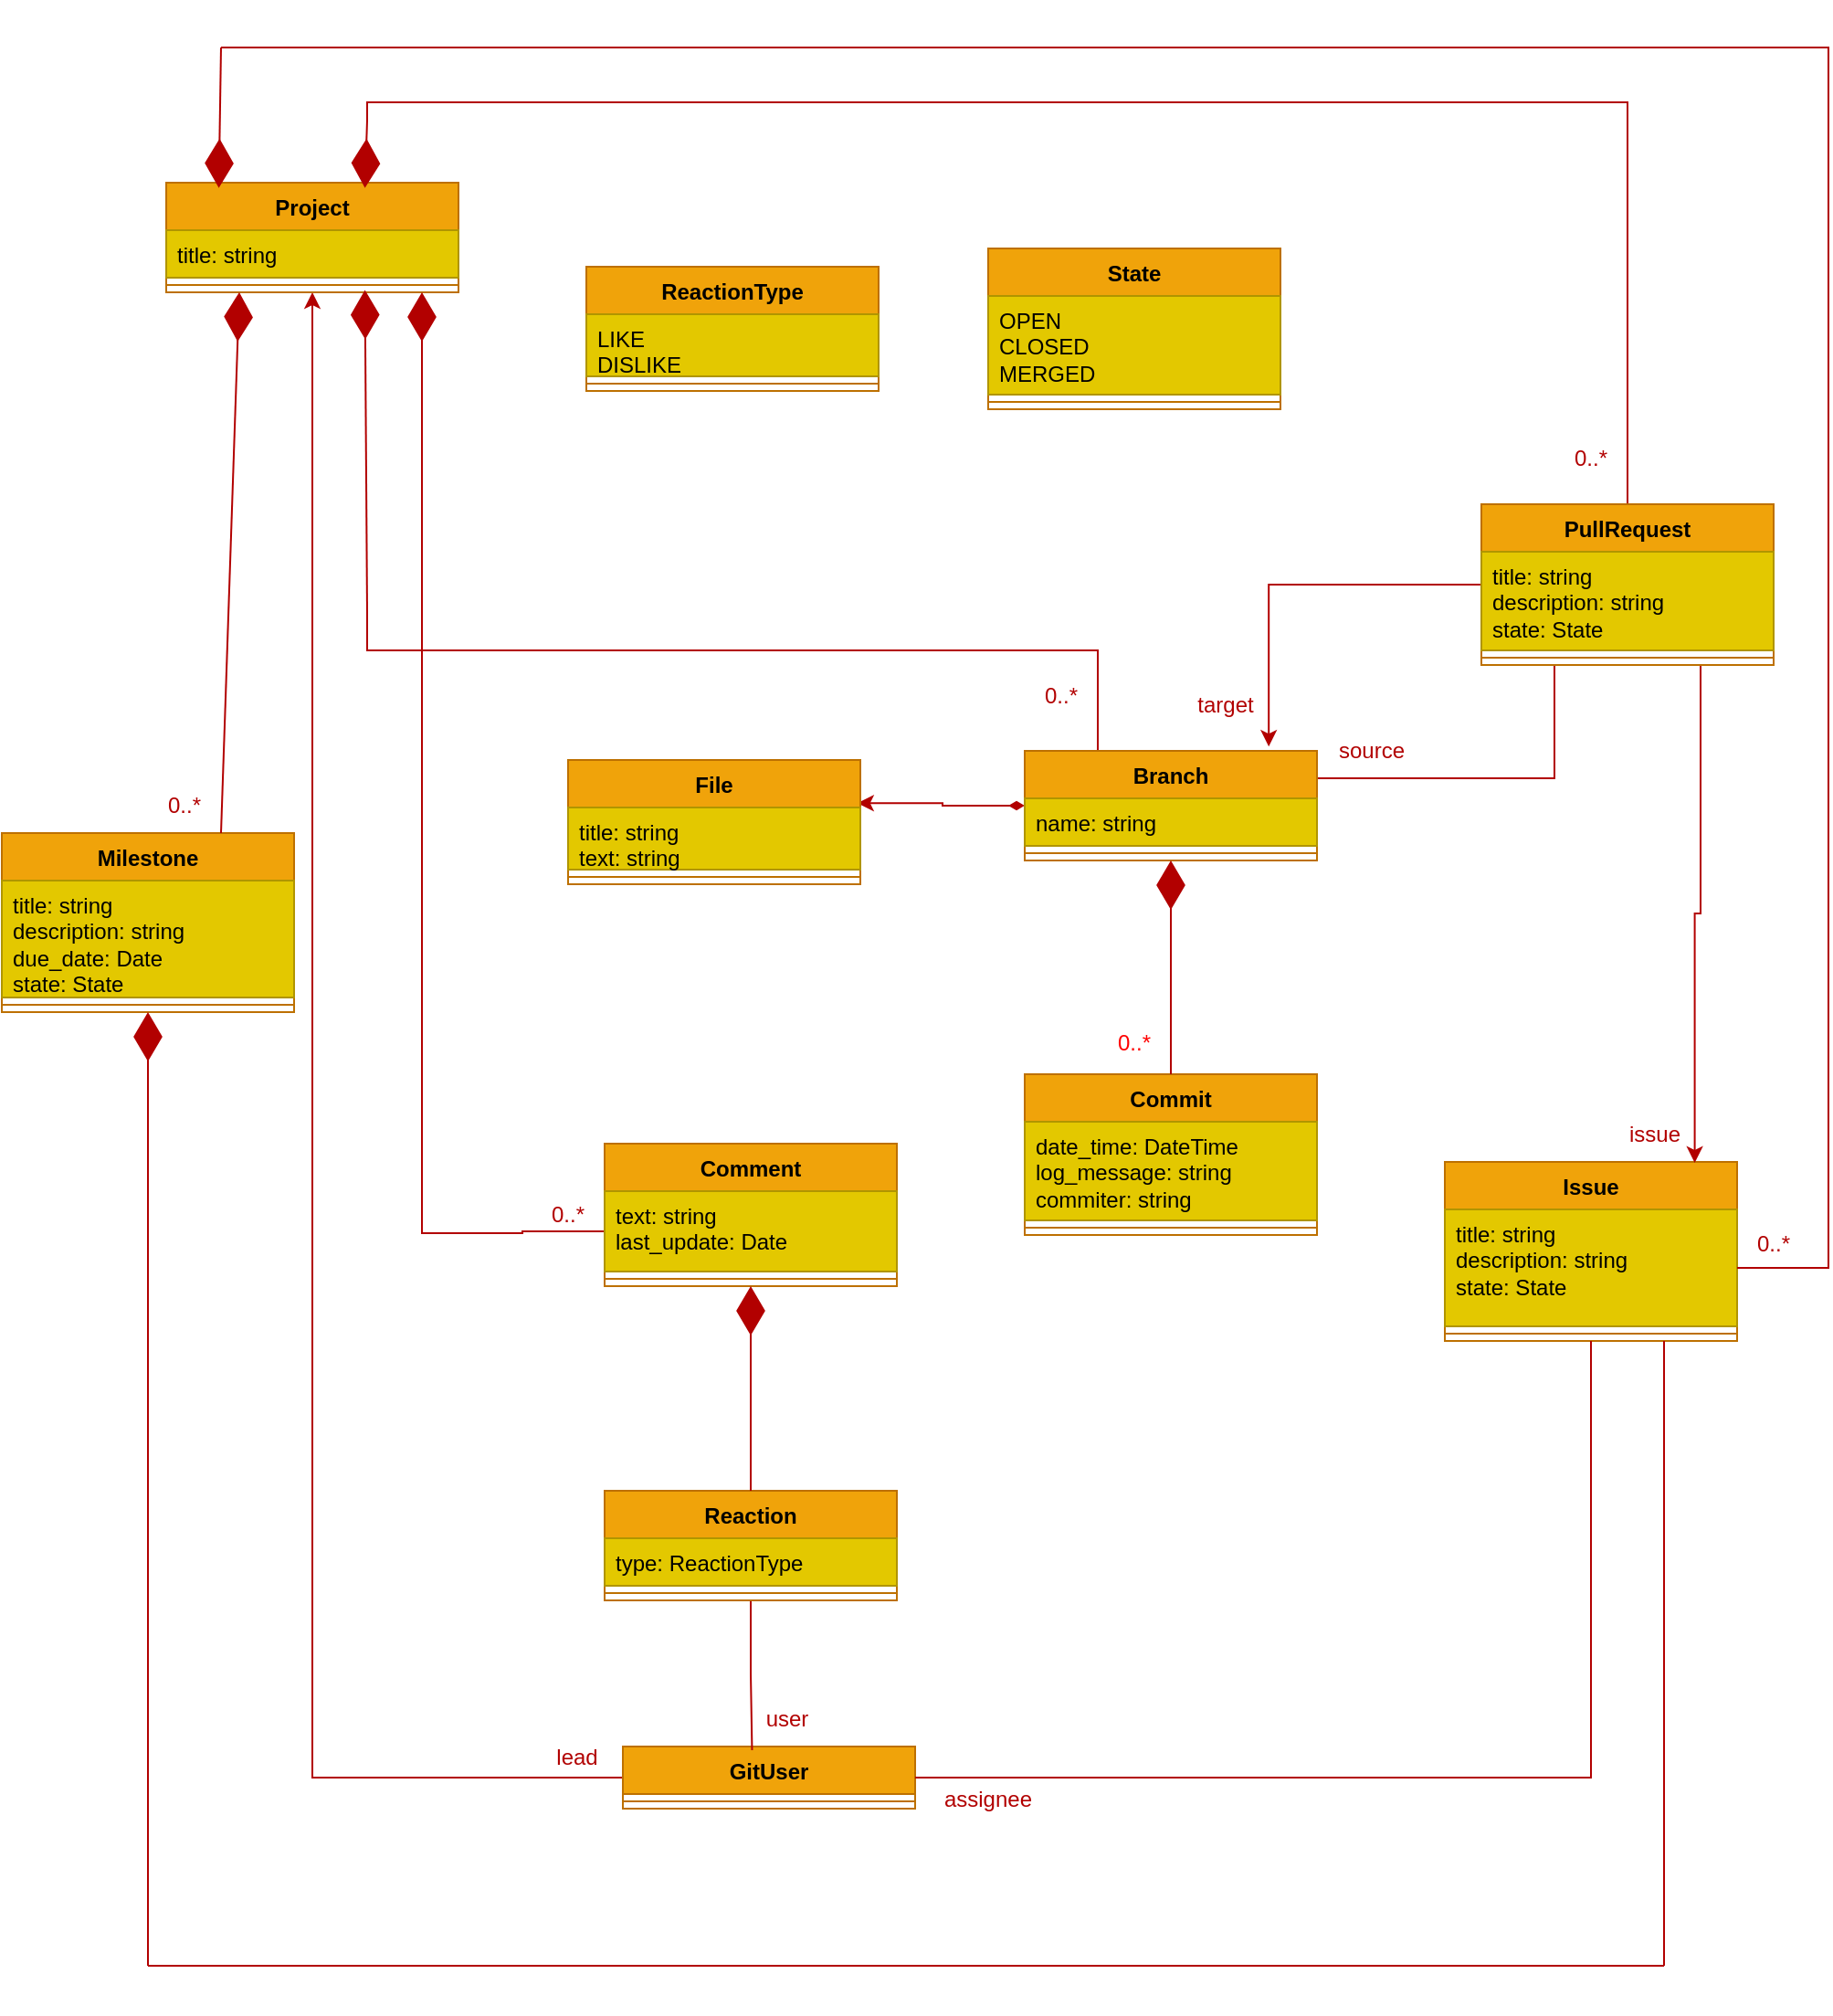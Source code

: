 <mxfile version="21.6.1" type="device">
  <diagram name="Page-1" id="7rseiD8iCOdv7jOn-9RP">
    <mxGraphModel dx="1009" dy="550" grid="1" gridSize="10" guides="1" tooltips="1" connect="1" arrows="1" fold="1" page="1" pageScale="1" pageWidth="850" pageHeight="1100" math="0" shadow="0">
      <root>
        <mxCell id="0" />
        <mxCell id="1" parent="0" />
        <mxCell id="Cki_jnxsvLWN4of_zz-I-8" style="edgeStyle=orthogonalEdgeStyle;rounded=0;orthogonalLoop=1;jettySize=auto;html=1;exitX=0;exitY=0.5;exitDx=0;exitDy=0;entryX=0.835;entryY=-0.04;entryDx=0;entryDy=0;entryPerimeter=0;endArrow=classic;endFill=1;fillColor=#e51400;strokeColor=#B20000;startArrow=none;startFill=0;" parent="1" source="Cki_jnxsvLWN4of_zz-I-13" target="EPHKaDc58YEOViVZHEt--62" edge="1">
          <mxGeometry relative="1" as="geometry">
            <mxPoint x="860" y="340" as="sourcePoint" />
          </mxGeometry>
        </mxCell>
        <mxCell id="Cki_jnxsvLWN4of_zz-I-9" style="edgeStyle=orthogonalEdgeStyle;rounded=0;orthogonalLoop=1;jettySize=auto;html=1;exitX=0.25;exitY=1;exitDx=0;exitDy=0;entryX=1;entryY=0.25;entryDx=0;entryDy=0;endArrow=none;endFill=0;fillColor=#e51400;strokeColor=#B20000;" parent="1" source="Cki_jnxsvLWN4of_zz-I-13" target="EPHKaDc58YEOViVZHEt--62" edge="1">
          <mxGeometry relative="1" as="geometry">
            <mxPoint x="900" y="390" as="sourcePoint" />
          </mxGeometry>
        </mxCell>
        <mxCell id="00oy2hvnTNmRL2k9P9-O-13" style="edgeStyle=orthogonalEdgeStyle;rounded=0;orthogonalLoop=1;jettySize=auto;html=1;exitX=0;exitY=0.5;exitDx=0;exitDy=0;entryX=0.99;entryY=-0.071;entryDx=0;entryDy=0;entryPerimeter=0;fillColor=#f8cecc;strokeColor=#B20000;startArrow=diamondThin;startFill=1;targetPerimeterSpacing=4;" edge="1" parent="1" source="EPHKaDc58YEOViVZHEt--62" target="00oy2hvnTNmRL2k9P9-O-10">
          <mxGeometry relative="1" as="geometry" />
        </mxCell>
        <mxCell id="00oy2hvnTNmRL2k9P9-O-35" style="edgeStyle=orthogonalEdgeStyle;rounded=0;orthogonalLoop=1;jettySize=auto;html=1;exitX=0.25;exitY=0;exitDx=0;exitDy=0;fillColor=#f8cecc;strokeColor=#B20000;endArrow=none;endFill=0;" edge="1" parent="1" source="EPHKaDc58YEOViVZHEt--62">
          <mxGeometry relative="1" as="geometry">
            <mxPoint x="280" y="340" as="targetPoint" />
            <Array as="points">
              <mxPoint x="680" y="360" />
              <mxPoint x="280" y="360" />
            </Array>
          </mxGeometry>
        </mxCell>
        <mxCell id="EPHKaDc58YEOViVZHEt--62" value="Branch" style="swimlane;fontStyle=1;align=center;verticalAlign=top;childLayout=stackLayout;horizontal=1;startSize=26;horizontalStack=0;resizeParent=1;resizeParentMax=0;resizeLast=0;collapsible=1;marginBottom=0;whiteSpace=wrap;html=1;fillColor=#f0a30a;fontColor=#000000;strokeColor=#BD7000;" parent="1" vertex="1">
          <mxGeometry x="640" y="415" width="160" height="60" as="geometry" />
        </mxCell>
        <mxCell id="EPHKaDc58YEOViVZHEt--63" value="name: string" style="text;strokeColor=#B09500;fillColor=#e3c800;align=left;verticalAlign=top;spacingLeft=4;spacingRight=4;overflow=hidden;rotatable=0;points=[[0,0.5],[1,0.5]];portConstraint=eastwest;whiteSpace=wrap;html=1;fontColor=#000000;" parent="EPHKaDc58YEOViVZHEt--62" vertex="1">
          <mxGeometry y="26" width="160" height="26" as="geometry" />
        </mxCell>
        <mxCell id="EPHKaDc58YEOViVZHEt--64" value="" style="line;strokeWidth=1;fillColor=none;align=left;verticalAlign=middle;spacingTop=-1;spacingLeft=3;spacingRight=3;rotatable=0;labelPosition=right;points=[];portConstraint=eastwest;strokeColor=inherit;" parent="EPHKaDc58YEOViVZHEt--62" vertex="1">
          <mxGeometry y="52" width="160" height="8" as="geometry" />
        </mxCell>
        <mxCell id="EPHKaDc58YEOViVZHEt--70" value="Commit" style="swimlane;fontStyle=1;align=center;verticalAlign=top;childLayout=stackLayout;horizontal=1;startSize=26;horizontalStack=0;resizeParent=1;resizeParentMax=0;resizeLast=0;collapsible=1;marginBottom=0;whiteSpace=wrap;html=1;fillColor=#f0a30a;fontColor=#000000;strokeColor=#BD7000;" parent="1" vertex="1">
          <mxGeometry x="640" y="592" width="160" height="88" as="geometry" />
        </mxCell>
        <mxCell id="EPHKaDc58YEOViVZHEt--71" value="date_time: DateTime&lt;br&gt;log_message: string&lt;br&gt;commiter: string" style="text;strokeColor=#B09500;fillColor=#e3c800;align=left;verticalAlign=top;spacingLeft=4;spacingRight=4;overflow=hidden;rotatable=0;points=[[0,0.5],[1,0.5]];portConstraint=eastwest;whiteSpace=wrap;html=1;fontColor=#000000;" parent="EPHKaDc58YEOViVZHEt--70" vertex="1">
          <mxGeometry y="26" width="160" height="54" as="geometry" />
        </mxCell>
        <mxCell id="EPHKaDc58YEOViVZHEt--72" value="" style="line;strokeWidth=1;fillColor=none;align=left;verticalAlign=middle;spacingTop=-1;spacingLeft=3;spacingRight=3;rotatable=0;labelPosition=right;points=[];portConstraint=eastwest;strokeColor=inherit;" parent="EPHKaDc58YEOViVZHEt--70" vertex="1">
          <mxGeometry y="80" width="160" height="8" as="geometry" />
        </mxCell>
        <mxCell id="EPHKaDc58YEOViVZHEt--74" value="Milestone" style="swimlane;fontStyle=1;align=center;verticalAlign=top;childLayout=stackLayout;horizontal=1;startSize=26;horizontalStack=0;resizeParent=1;resizeParentMax=0;resizeLast=0;collapsible=1;marginBottom=0;whiteSpace=wrap;html=1;fillColor=#f0a30a;fontColor=#000000;strokeColor=#BD7000;" parent="1" vertex="1">
          <mxGeometry x="80" y="460" width="160" height="98" as="geometry" />
        </mxCell>
        <mxCell id="EPHKaDc58YEOViVZHEt--75" value="title: string&lt;br&gt;description: string&lt;br&gt;due_date: Date&lt;br&gt;state: State" style="text;strokeColor=#B09500;fillColor=#e3c800;align=left;verticalAlign=top;spacingLeft=4;spacingRight=4;overflow=hidden;rotatable=0;points=[[0,0.5],[1,0.5]];portConstraint=eastwest;whiteSpace=wrap;html=1;fontColor=#000000;" parent="EPHKaDc58YEOViVZHEt--74" vertex="1">
          <mxGeometry y="26" width="160" height="64" as="geometry" />
        </mxCell>
        <mxCell id="EPHKaDc58YEOViVZHEt--76" value="" style="line;strokeWidth=1;fillColor=none;align=left;verticalAlign=middle;spacingTop=-1;spacingLeft=3;spacingRight=3;rotatable=0;labelPosition=right;points=[];portConstraint=eastwest;strokeColor=inherit;" parent="EPHKaDc58YEOViVZHEt--74" vertex="1">
          <mxGeometry y="90" width="160" height="8" as="geometry" />
        </mxCell>
        <mxCell id="00oy2hvnTNmRL2k9P9-O-8" style="edgeStyle=orthogonalEdgeStyle;rounded=0;orthogonalLoop=1;jettySize=auto;html=1;exitX=0;exitY=0.5;exitDx=0;exitDy=0;entryX=0.5;entryY=1;entryDx=0;entryDy=0;fillColor=#f8cecc;strokeColor=#B20000;startArrow=none;startFill=0;endArrow=classic;endFill=1;" edge="1" parent="1" source="EPHKaDc58YEOViVZHEt--78" target="EPHKaDc58YEOViVZHEt--82">
          <mxGeometry relative="1" as="geometry" />
        </mxCell>
        <mxCell id="EPHKaDc58YEOViVZHEt--78" value="GitUser" style="swimlane;fontStyle=1;align=center;verticalAlign=top;childLayout=stackLayout;horizontal=1;startSize=26;horizontalStack=0;resizeParent=1;resizeParentMax=0;resizeLast=0;collapsible=1;marginBottom=0;whiteSpace=wrap;html=1;fillColor=#f0a30a;fontColor=#000000;strokeColor=#BD7000;" parent="1" vertex="1">
          <mxGeometry x="420" y="960" width="160" height="34" as="geometry" />
        </mxCell>
        <mxCell id="EPHKaDc58YEOViVZHEt--80" value="" style="line;strokeWidth=1;fillColor=none;align=left;verticalAlign=middle;spacingTop=-1;spacingLeft=3;spacingRight=3;rotatable=0;labelPosition=right;points=[];portConstraint=eastwest;strokeColor=inherit;" parent="EPHKaDc58YEOViVZHEt--78" vertex="1">
          <mxGeometry y="26" width="160" height="8" as="geometry" />
        </mxCell>
        <mxCell id="EPHKaDc58YEOViVZHEt--82" value="Project" style="swimlane;fontStyle=1;align=center;verticalAlign=top;childLayout=stackLayout;horizontal=1;startSize=26;horizontalStack=0;resizeParent=1;resizeParentMax=0;resizeLast=0;collapsible=1;marginBottom=0;whiteSpace=wrap;html=1;fillColor=#f0a30a;fontColor=#000000;strokeColor=#BD7000;" parent="1" vertex="1">
          <mxGeometry x="170" y="104" width="160" height="60" as="geometry" />
        </mxCell>
        <mxCell id="EPHKaDc58YEOViVZHEt--83" value="title: string" style="text;align=left;verticalAlign=top;spacingLeft=4;spacingRight=4;overflow=hidden;rotatable=0;points=[[0,0.5],[1,0.5]];portConstraint=eastwest;whiteSpace=wrap;html=1;fillColor=#e3c800;fontColor=#000000;strokeColor=#B09500;" parent="EPHKaDc58YEOViVZHEt--82" vertex="1">
          <mxGeometry y="26" width="160" height="26" as="geometry" />
        </mxCell>
        <mxCell id="EPHKaDc58YEOViVZHEt--84" value="" style="line;strokeWidth=1;fillColor=none;align=left;verticalAlign=middle;spacingTop=-1;spacingLeft=3;spacingRight=3;rotatable=0;labelPosition=right;points=[];portConstraint=eastwest;strokeColor=inherit;" parent="EPHKaDc58YEOViVZHEt--82" vertex="1">
          <mxGeometry y="52" width="160" height="8" as="geometry" />
        </mxCell>
        <mxCell id="EPHKaDc58YEOViVZHEt--86" value="State" style="swimlane;fontStyle=1;align=center;verticalAlign=top;childLayout=stackLayout;horizontal=1;startSize=26;horizontalStack=0;resizeParent=1;resizeParentMax=0;resizeLast=0;collapsible=1;marginBottom=0;whiteSpace=wrap;html=1;fillColor=#f0a30a;fontColor=#000000;strokeColor=#BD7000;" parent="1" vertex="1">
          <mxGeometry x="620" y="140" width="160" height="88" as="geometry" />
        </mxCell>
        <mxCell id="EPHKaDc58YEOViVZHEt--87" value="OPEN&lt;br&gt;CLOSED&lt;br&gt;MERGED" style="text;align=left;verticalAlign=top;spacingLeft=4;spacingRight=4;overflow=hidden;rotatable=0;points=[[0,0.5],[1,0.5]];portConstraint=eastwest;whiteSpace=wrap;html=1;fillColor=#e3c800;strokeColor=#B09500;fontColor=#000000;" parent="EPHKaDc58YEOViVZHEt--86" vertex="1">
          <mxGeometry y="26" width="160" height="54" as="geometry" />
        </mxCell>
        <mxCell id="EPHKaDc58YEOViVZHEt--88" value="" style="line;strokeWidth=1;fillColor=none;align=left;verticalAlign=middle;spacingTop=-1;spacingLeft=3;spacingRight=3;rotatable=0;labelPosition=right;points=[];portConstraint=eastwest;strokeColor=inherit;" parent="EPHKaDc58YEOViVZHEt--86" vertex="1">
          <mxGeometry y="80" width="160" height="8" as="geometry" />
        </mxCell>
        <mxCell id="EPHKaDc58YEOViVZHEt--90" value="Issue" style="swimlane;fontStyle=1;align=center;verticalAlign=top;childLayout=stackLayout;horizontal=1;startSize=26;horizontalStack=0;resizeParent=1;resizeParentMax=0;resizeLast=0;collapsible=1;marginBottom=0;whiteSpace=wrap;html=1;fillColor=#f0a30a;fontColor=#000000;strokeColor=#BD7000;" parent="1" vertex="1">
          <mxGeometry x="870" y="640" width="160" height="98" as="geometry" />
        </mxCell>
        <mxCell id="EPHKaDc58YEOViVZHEt--91" value="title: string&lt;br&gt;description: string&lt;br&gt;state: State" style="text;strokeColor=#B09500;fillColor=#e3c800;align=left;verticalAlign=top;spacingLeft=4;spacingRight=4;overflow=hidden;rotatable=0;points=[[0,0.5],[1,0.5]];portConstraint=eastwest;whiteSpace=wrap;html=1;fontColor=#000000;" parent="EPHKaDc58YEOViVZHEt--90" vertex="1">
          <mxGeometry y="26" width="160" height="64" as="geometry" />
        </mxCell>
        <mxCell id="EPHKaDc58YEOViVZHEt--92" value="" style="line;strokeWidth=1;fillColor=none;align=left;verticalAlign=middle;spacingTop=-1;spacingLeft=3;spacingRight=3;rotatable=0;labelPosition=right;points=[];portConstraint=eastwest;strokeColor=inherit;" parent="EPHKaDc58YEOViVZHEt--90" vertex="1">
          <mxGeometry y="90" width="160" height="8" as="geometry" />
        </mxCell>
        <mxCell id="EPHKaDc58YEOViVZHEt--106" value="Comment" style="swimlane;fontStyle=1;align=center;verticalAlign=top;childLayout=stackLayout;horizontal=1;startSize=26;horizontalStack=0;resizeParent=1;resizeParentMax=0;resizeLast=0;collapsible=1;marginBottom=0;whiteSpace=wrap;html=1;fillColor=#f0a30a;fontColor=#000000;strokeColor=#BD7000;" parent="1" vertex="1">
          <mxGeometry x="410" y="630" width="160" height="78" as="geometry" />
        </mxCell>
        <mxCell id="00oy2hvnTNmRL2k9P9-O-29" style="edgeStyle=orthogonalEdgeStyle;rounded=0;orthogonalLoop=1;jettySize=auto;html=1;exitX=0;exitY=0.5;exitDx=0;exitDy=0;endArrow=none;endFill=0;fillColor=#f8cecc;strokeColor=#B20000;" edge="1" parent="EPHKaDc58YEOViVZHEt--106" source="EPHKaDc58YEOViVZHEt--107">
          <mxGeometry relative="1" as="geometry">
            <mxPoint x="-100" y="40" as="targetPoint" />
            <Array as="points">
              <mxPoint x="-45" y="48" />
              <mxPoint x="-45" y="49" />
            </Array>
          </mxGeometry>
        </mxCell>
        <mxCell id="EPHKaDc58YEOViVZHEt--107" value="text: string&lt;br&gt;last_update: Date" style="text;strokeColor=#B09500;fillColor=#e3c800;align=left;verticalAlign=top;spacingLeft=4;spacingRight=4;overflow=hidden;rotatable=0;points=[[0,0.5],[1,0.5]];portConstraint=eastwest;whiteSpace=wrap;html=1;fontColor=#000000;" parent="EPHKaDc58YEOViVZHEt--106" vertex="1">
          <mxGeometry y="26" width="160" height="44" as="geometry" />
        </mxCell>
        <mxCell id="EPHKaDc58YEOViVZHEt--108" value="" style="line;strokeWidth=1;fillColor=none;align=left;verticalAlign=middle;spacingTop=-1;spacingLeft=3;spacingRight=3;rotatable=0;labelPosition=right;points=[];portConstraint=eastwest;strokeColor=inherit;" parent="EPHKaDc58YEOViVZHEt--106" vertex="1">
          <mxGeometry y="70" width="160" height="8" as="geometry" />
        </mxCell>
        <mxCell id="EPHKaDc58YEOViVZHEt--131" value="&lt;font color=&quot;#b20000&quot;&gt;source&lt;/font&gt;" style="text;html=1;strokeColor=none;fillColor=none;align=center;verticalAlign=middle;whiteSpace=wrap;rounded=0;" parent="1" vertex="1">
          <mxGeometry x="810" y="405" width="40" height="20" as="geometry" />
        </mxCell>
        <mxCell id="EPHKaDc58YEOViVZHEt--132" value="&lt;font color=&quot;#b20000&quot;&gt;0..*&lt;/font&gt;" style="text;html=1;strokeColor=none;fillColor=none;align=center;verticalAlign=middle;whiteSpace=wrap;rounded=0;" parent="1" vertex="1">
          <mxGeometry x="650" y="380" width="20" height="10" as="geometry" />
        </mxCell>
        <mxCell id="EPHKaDc58YEOViVZHEt--133" value="&lt;font color=&quot;#b20000&quot;&gt;target&lt;/font&gt;" style="text;html=1;fillColor=none;align=center;verticalAlign=middle;whiteSpace=wrap;rounded=0;" parent="1" vertex="1">
          <mxGeometry x="730" y="380" width="40" height="20" as="geometry" />
        </mxCell>
        <mxCell id="EPHKaDc58YEOViVZHEt--137" value="&lt;font color=&quot;#b20000&quot;&gt;issue&lt;/font&gt;" style="text;html=1;strokeColor=none;fillColor=none;align=center;verticalAlign=middle;whiteSpace=wrap;rounded=0;" parent="1" vertex="1">
          <mxGeometry x="970" y="620" width="30" height="10" as="geometry" />
        </mxCell>
        <mxCell id="EPHKaDc58YEOViVZHEt--149" value="" style="endArrow=diamondThin;endFill=1;endSize=24;html=1;rounded=0;entryX=0.5;entryY=1;entryDx=0;entryDy=0;exitX=0.5;exitY=0;exitDx=0;exitDy=0;fillColor=#e51400;strokeColor=#B20000;" parent="1" source="EPHKaDc58YEOViVZHEt--70" target="EPHKaDc58YEOViVZHEt--62" edge="1">
          <mxGeometry width="160" relative="1" as="geometry">
            <mxPoint x="570" y="690" as="sourcePoint" />
            <mxPoint x="730" y="690" as="targetPoint" />
          </mxGeometry>
        </mxCell>
        <mxCell id="EPHKaDc58YEOViVZHEt--150" value="&lt;font color=&quot;#ff0000&quot;&gt;0..*&lt;/font&gt;" style="text;html=1;strokeColor=none;fillColor=none;align=center;verticalAlign=middle;whiteSpace=wrap;rounded=0;" parent="1" vertex="1">
          <mxGeometry x="690" y="570" width="20" height="10" as="geometry" />
        </mxCell>
        <mxCell id="EPHKaDc58YEOViVZHEt--154" value="" style="endArrow=none;endSize=16;endFill=0;html=1;rounded=0;exitX=0.5;exitY=1;exitDx=0;exitDy=0;entryX=1;entryY=0.5;entryDx=0;entryDy=0;fillColor=#e51400;strokeColor=#B20000;" parent="1" source="EPHKaDc58YEOViVZHEt--90" target="EPHKaDc58YEOViVZHEt--78" edge="1">
          <mxGeometry width="160" relative="1" as="geometry">
            <mxPoint x="710" y="610" as="sourcePoint" />
            <mxPoint x="570" y="917" as="targetPoint" />
            <Array as="points">
              <mxPoint x="950" y="977" />
            </Array>
          </mxGeometry>
        </mxCell>
        <mxCell id="EPHKaDc58YEOViVZHEt--168" value="" style="endArrow=diamondThin;endFill=1;endSize=24;html=1;rounded=0;entryX=0.25;entryY=1;entryDx=0;entryDy=0;exitX=0.75;exitY=0;exitDx=0;exitDy=0;fillColor=#e51400;strokeColor=#B20000;" parent="1" source="EPHKaDc58YEOViVZHEt--74" target="EPHKaDc58YEOViVZHEt--82" edge="1">
          <mxGeometry width="160" relative="1" as="geometry">
            <mxPoint x="480" y="300" as="sourcePoint" />
            <mxPoint x="640" y="300" as="targetPoint" />
          </mxGeometry>
        </mxCell>
        <mxCell id="EPHKaDc58YEOViVZHEt--169" value="&lt;font color=&quot;#b20000&quot;&gt;0..*&lt;/font&gt;" style="text;html=1;strokeColor=none;fillColor=none;align=center;verticalAlign=middle;whiteSpace=wrap;rounded=0;" parent="1" vertex="1">
          <mxGeometry x="170" y="440" width="20" height="10" as="geometry" />
        </mxCell>
        <mxCell id="EPHKaDc58YEOViVZHEt--176" value="" style="endArrow=none;html=1;rounded=0;fillColor=#e51400;strokeColor=#B20000;" parent="1" edge="1">
          <mxGeometry width="50" height="50" relative="1" as="geometry">
            <mxPoint x="990" y="1080" as="sourcePoint" />
            <mxPoint x="160" y="1080" as="targetPoint" />
          </mxGeometry>
        </mxCell>
        <mxCell id="EPHKaDc58YEOViVZHEt--190" value="&lt;font color=&quot;#b20000&quot;&gt;lead&lt;/font&gt;" style="text;html=1;strokeColor=none;fillColor=none;align=center;verticalAlign=middle;whiteSpace=wrap;rounded=0;" parent="1" vertex="1">
          <mxGeometry x="380" y="960" width="30" height="11" as="geometry" />
        </mxCell>
        <mxCell id="s-wb7J3EKv_jHrR0bMFX-2" value="&lt;font color=&quot;#b20000&quot;&gt;assignee&lt;/font&gt;" style="text;html=1;strokeColor=none;fillColor=none;align=center;verticalAlign=middle;whiteSpace=wrap;rounded=0;" parent="1" vertex="1">
          <mxGeometry x="580" y="984" width="80" height="10" as="geometry" />
        </mxCell>
        <mxCell id="Cki_jnxsvLWN4of_zz-I-17" style="edgeStyle=orthogonalEdgeStyle;rounded=0;orthogonalLoop=1;jettySize=auto;html=1;exitX=0.75;exitY=1;exitDx=0;exitDy=0;entryX=0.855;entryY=0.005;entryDx=0;entryDy=0;entryPerimeter=0;endArrow=classic;endFill=1;fillColor=#e51400;strokeColor=#B20000;startArrow=none;startFill=0;" parent="1" source="Cki_jnxsvLWN4of_zz-I-13" target="EPHKaDc58YEOViVZHEt--90" edge="1">
          <mxGeometry relative="1" as="geometry" />
        </mxCell>
        <mxCell id="00oy2hvnTNmRL2k9P9-O-5" style="edgeStyle=orthogonalEdgeStyle;rounded=0;orthogonalLoop=1;jettySize=auto;html=1;exitX=0.5;exitY=0;exitDx=0;exitDy=0;endArrow=none;endFill=0;fillColor=#f8cecc;strokeColor=#B20000;" edge="1" parent="1" source="Cki_jnxsvLWN4of_zz-I-13">
          <mxGeometry relative="1" as="geometry">
            <mxPoint x="280" y="70" as="targetPoint" />
            <Array as="points">
              <mxPoint x="970" y="60" />
              <mxPoint x="280" y="60" />
            </Array>
          </mxGeometry>
        </mxCell>
        <mxCell id="Cki_jnxsvLWN4of_zz-I-13" value="PullRequest" style="swimlane;fontStyle=1;align=center;verticalAlign=top;childLayout=stackLayout;horizontal=1;startSize=26;horizontalStack=0;resizeParent=1;resizeParentMax=0;resizeLast=0;collapsible=1;marginBottom=0;whiteSpace=wrap;html=1;fillColor=#f0a30a;fontColor=#000000;strokeColor=#BD7000;" parent="1" vertex="1">
          <mxGeometry x="890" y="280" width="160" height="88" as="geometry" />
        </mxCell>
        <mxCell id="Cki_jnxsvLWN4of_zz-I-14" value="title: string&lt;br style=&quot;border-color: var(--border-color);&quot;&gt;description: string&lt;br style=&quot;border-color: var(--border-color);&quot;&gt;state: State" style="text;strokeColor=#B09500;fillColor=#e3c800;align=left;verticalAlign=top;spacingLeft=4;spacingRight=4;overflow=hidden;rotatable=0;points=[[0,0.5],[1,0.5]];portConstraint=eastwest;whiteSpace=wrap;html=1;fontColor=#000000;" parent="Cki_jnxsvLWN4of_zz-I-13" vertex="1">
          <mxGeometry y="26" width="160" height="54" as="geometry" />
        </mxCell>
        <mxCell id="Cki_jnxsvLWN4of_zz-I-15" value="" style="line;strokeWidth=1;fillColor=none;align=left;verticalAlign=middle;spacingTop=-1;spacingLeft=3;spacingRight=3;rotatable=0;labelPosition=right;points=[];portConstraint=eastwest;strokeColor=inherit;" parent="Cki_jnxsvLWN4of_zz-I-13" vertex="1">
          <mxGeometry y="80" width="160" height="8" as="geometry" />
        </mxCell>
        <mxCell id="00oy2hvnTNmRL2k9P9-O-9" value="File" style="swimlane;fontStyle=1;align=center;verticalAlign=top;childLayout=stackLayout;horizontal=1;startSize=26;horizontalStack=0;resizeParent=1;resizeParentMax=0;resizeLast=0;collapsible=1;marginBottom=0;whiteSpace=wrap;html=1;fillColor=#f0a30a;strokeColor=#BD7000;fontColor=#000000;" vertex="1" parent="1">
          <mxGeometry x="390" y="420" width="160" height="68" as="geometry" />
        </mxCell>
        <mxCell id="00oy2hvnTNmRL2k9P9-O-10" value="title: string&lt;br&gt;text: string" style="text;strokeColor=#B09500;fillColor=#e3c800;align=left;verticalAlign=top;spacingLeft=4;spacingRight=4;overflow=hidden;rotatable=0;points=[[0,0.5],[1,0.5]];portConstraint=eastwest;whiteSpace=wrap;html=1;fontColor=#000000;" vertex="1" parent="00oy2hvnTNmRL2k9P9-O-9">
          <mxGeometry y="26" width="160" height="34" as="geometry" />
        </mxCell>
        <mxCell id="00oy2hvnTNmRL2k9P9-O-11" value="" style="line;strokeWidth=1;fillColor=none;align=left;verticalAlign=middle;spacingTop=-1;spacingLeft=3;spacingRight=3;rotatable=0;labelPosition=right;points=[];portConstraint=eastwest;strokeColor=inherit;" vertex="1" parent="00oy2hvnTNmRL2k9P9-O-9">
          <mxGeometry y="60" width="160" height="8" as="geometry" />
        </mxCell>
        <mxCell id="00oy2hvnTNmRL2k9P9-O-16" value="" style="endArrow=none;html=1;rounded=0;exitX=0.75;exitY=1;exitDx=0;exitDy=0;fillColor=#f8cecc;strokeColor=#B20000;" edge="1" parent="1" source="EPHKaDc58YEOViVZHEt--90">
          <mxGeometry width="50" height="50" relative="1" as="geometry">
            <mxPoint x="580" y="800" as="sourcePoint" />
            <mxPoint x="990" y="1080" as="targetPoint" />
          </mxGeometry>
        </mxCell>
        <mxCell id="00oy2hvnTNmRL2k9P9-O-31" style="edgeStyle=orthogonalEdgeStyle;rounded=0;orthogonalLoop=1;jettySize=auto;html=1;exitX=0.5;exitY=1;exitDx=0;exitDy=0;entryX=0.442;entryY=0.059;entryDx=0;entryDy=0;entryPerimeter=0;fillColor=#f8cecc;strokeColor=#B20000;endArrow=none;endFill=0;" edge="1" parent="1" source="00oy2hvnTNmRL2k9P9-O-17" target="EPHKaDc58YEOViVZHEt--78">
          <mxGeometry relative="1" as="geometry" />
        </mxCell>
        <mxCell id="00oy2hvnTNmRL2k9P9-O-17" value="Reaction" style="swimlane;fontStyle=1;align=center;verticalAlign=top;childLayout=stackLayout;horizontal=1;startSize=26;horizontalStack=0;resizeParent=1;resizeParentMax=0;resizeLast=0;collapsible=1;marginBottom=0;whiteSpace=wrap;html=1;fillColor=#f0a30a;fontColor=#000000;strokeColor=#BD7000;" vertex="1" parent="1">
          <mxGeometry x="410" y="820" width="160" height="60" as="geometry" />
        </mxCell>
        <mxCell id="00oy2hvnTNmRL2k9P9-O-18" value="type: ReactionType" style="text;strokeColor=#B09500;fillColor=#e3c800;align=left;verticalAlign=top;spacingLeft=4;spacingRight=4;overflow=hidden;rotatable=0;points=[[0,0.5],[1,0.5]];portConstraint=eastwest;whiteSpace=wrap;html=1;fontColor=#000000;" vertex="1" parent="00oy2hvnTNmRL2k9P9-O-17">
          <mxGeometry y="26" width="160" height="26" as="geometry" />
        </mxCell>
        <mxCell id="00oy2hvnTNmRL2k9P9-O-19" value="" style="line;strokeWidth=1;fillColor=none;align=left;verticalAlign=middle;spacingTop=-1;spacingLeft=3;spacingRight=3;rotatable=0;labelPosition=right;points=[];portConstraint=eastwest;strokeColor=inherit;" vertex="1" parent="00oy2hvnTNmRL2k9P9-O-17">
          <mxGeometry y="52" width="160" height="8" as="geometry" />
        </mxCell>
        <mxCell id="00oy2hvnTNmRL2k9P9-O-21" value="ReactionType" style="swimlane;fontStyle=1;align=center;verticalAlign=top;childLayout=stackLayout;horizontal=1;startSize=26;horizontalStack=0;resizeParent=1;resizeParentMax=0;resizeLast=0;collapsible=1;marginBottom=0;whiteSpace=wrap;html=1;fillColor=#f0a30a;fontColor=#000000;strokeColor=#BD7000;" vertex="1" parent="1">
          <mxGeometry x="400" y="150" width="160" height="68" as="geometry" />
        </mxCell>
        <mxCell id="00oy2hvnTNmRL2k9P9-O-22" value="LIKE&lt;br&gt;DISLIKE" style="text;strokeColor=#B09500;fillColor=#e3c800;align=left;verticalAlign=top;spacingLeft=4;spacingRight=4;overflow=hidden;rotatable=0;points=[[0,0.5],[1,0.5]];portConstraint=eastwest;whiteSpace=wrap;html=1;fontColor=#000000;" vertex="1" parent="00oy2hvnTNmRL2k9P9-O-21">
          <mxGeometry y="26" width="160" height="34" as="geometry" />
        </mxCell>
        <mxCell id="00oy2hvnTNmRL2k9P9-O-23" value="" style="line;strokeWidth=1;fillColor=none;align=left;verticalAlign=middle;spacingTop=-1;spacingLeft=3;spacingRight=3;rotatable=0;labelPosition=right;points=[];portConstraint=eastwest;strokeColor=inherit;" vertex="1" parent="00oy2hvnTNmRL2k9P9-O-21">
          <mxGeometry y="60" width="160" height="8" as="geometry" />
        </mxCell>
        <mxCell id="00oy2hvnTNmRL2k9P9-O-28" value="" style="endArrow=diamondThin;endFill=1;endSize=24;html=1;rounded=0;fillColor=#f8cecc;strokeColor=#B20000;" edge="1" parent="1">
          <mxGeometry width="160" relative="1" as="geometry">
            <mxPoint x="310" y="674" as="sourcePoint" />
            <mxPoint x="310" y="164" as="targetPoint" />
          </mxGeometry>
        </mxCell>
        <mxCell id="00oy2hvnTNmRL2k9P9-O-30" value="&lt;font color=&quot;#b20000&quot;&gt;0..*&lt;/font&gt;" style="text;html=1;strokeColor=none;fillColor=none;align=center;verticalAlign=middle;whiteSpace=wrap;rounded=0;" vertex="1" parent="1">
          <mxGeometry x="380" y="664" width="20" height="10" as="geometry" />
        </mxCell>
        <mxCell id="00oy2hvnTNmRL2k9P9-O-32" value="&lt;font color=&quot;#b20000&quot;&gt;user&lt;/font&gt;" style="text;html=1;strokeColor=none;fillColor=none;align=center;verticalAlign=middle;whiteSpace=wrap;rounded=0;" vertex="1" parent="1">
          <mxGeometry x="490" y="940" width="40" height="10" as="geometry" />
        </mxCell>
        <mxCell id="00oy2hvnTNmRL2k9P9-O-33" value="" style="endArrow=diamondThin;endFill=1;endSize=24;html=1;rounded=0;fillColor=#f8cecc;strokeColor=#B20000;exitX=0.5;exitY=0;exitDx=0;exitDy=0;entryX=0.5;entryY=1;entryDx=0;entryDy=0;" edge="1" parent="1" source="00oy2hvnTNmRL2k9P9-O-17" target="EPHKaDc58YEOViVZHEt--106">
          <mxGeometry width="160" relative="1" as="geometry">
            <mxPoint x="350" y="1220.5" as="sourcePoint" />
            <mxPoint x="480" y="711" as="targetPoint" />
          </mxGeometry>
        </mxCell>
        <mxCell id="00oy2hvnTNmRL2k9P9-O-34" value="" style="endArrow=diamondThin;endFill=1;endSize=24;html=1;rounded=0;fillColor=#f8cecc;strokeColor=#B20000;entryX=0.68;entryY=0.85;entryDx=0;entryDy=0;entryPerimeter=0;" edge="1" parent="1" target="EPHKaDc58YEOViVZHEt--84">
          <mxGeometry width="160" relative="1" as="geometry">
            <mxPoint x="280" y="340" as="sourcePoint" />
            <mxPoint x="280" y="170" as="targetPoint" />
          </mxGeometry>
        </mxCell>
        <mxCell id="00oy2hvnTNmRL2k9P9-O-36" style="edgeStyle=orthogonalEdgeStyle;rounded=0;orthogonalLoop=1;jettySize=auto;html=1;exitX=1;exitY=0.5;exitDx=0;exitDy=0;fillColor=#f8cecc;strokeColor=#B20000;endArrow=none;endFill=0;" edge="1" parent="1" source="EPHKaDc58YEOViVZHEt--91">
          <mxGeometry relative="1" as="geometry">
            <mxPoint x="200" y="30" as="targetPoint" />
            <Array as="points">
              <mxPoint x="1080" y="698" />
              <mxPoint x="1080" y="30" />
            </Array>
          </mxGeometry>
        </mxCell>
        <mxCell id="00oy2hvnTNmRL2k9P9-O-38" value="" style="endArrow=diamondThin;endFill=1;endSize=24;html=1;rounded=0;entryX=0.18;entryY=0.047;entryDx=0;entryDy=0;entryPerimeter=0;fillColor=#f8cecc;strokeColor=#B20000;" edge="1" parent="1" target="EPHKaDc58YEOViVZHEt--82">
          <mxGeometry width="160" relative="1" as="geometry">
            <mxPoint x="200" y="30" as="sourcePoint" />
            <mxPoint x="690" y="200" as="targetPoint" />
          </mxGeometry>
        </mxCell>
        <mxCell id="00oy2hvnTNmRL2k9P9-O-39" value="&lt;font color=&quot;#b20000&quot;&gt;0..*&lt;/font&gt;" style="text;html=1;strokeColor=none;fillColor=none;align=center;verticalAlign=middle;whiteSpace=wrap;rounded=0;" vertex="1" parent="1">
          <mxGeometry x="1040" y="680" width="20" height="10" as="geometry" />
        </mxCell>
        <mxCell id="00oy2hvnTNmRL2k9P9-O-44" value="" style="endArrow=diamondThin;endFill=1;endSize=24;html=1;rounded=0;entryX=0.68;entryY=0.047;entryDx=0;entryDy=0;entryPerimeter=0;fillColor=#f8cecc;strokeColor=#B20000;" edge="1" parent="1" target="EPHKaDc58YEOViVZHEt--82">
          <mxGeometry width="160" relative="1" as="geometry">
            <mxPoint x="280" y="70" as="sourcePoint" />
            <mxPoint x="640" y="100" as="targetPoint" />
          </mxGeometry>
        </mxCell>
        <mxCell id="00oy2hvnTNmRL2k9P9-O-45" value="&lt;font color=&quot;#b20000&quot;&gt;0..*&lt;/font&gt;" style="text;html=1;strokeColor=none;fillColor=none;align=center;verticalAlign=middle;whiteSpace=wrap;rounded=0;" vertex="1" parent="1">
          <mxGeometry x="940" y="250" width="20" height="10" as="geometry" />
        </mxCell>
        <mxCell id="00oy2hvnTNmRL2k9P9-O-46" value="" style="endArrow=diamondThin;endFill=1;endSize=24;html=1;rounded=0;entryX=0.5;entryY=1;entryDx=0;entryDy=0;fillColor=#ffe6cc;strokeColor=#B20000;" edge="1" parent="1" target="EPHKaDc58YEOViVZHEt--74">
          <mxGeometry width="160" relative="1" as="geometry">
            <mxPoint x="160" y="1080" as="sourcePoint" />
            <mxPoint x="690" y="800" as="targetPoint" />
          </mxGeometry>
        </mxCell>
      </root>
    </mxGraphModel>
  </diagram>
</mxfile>
